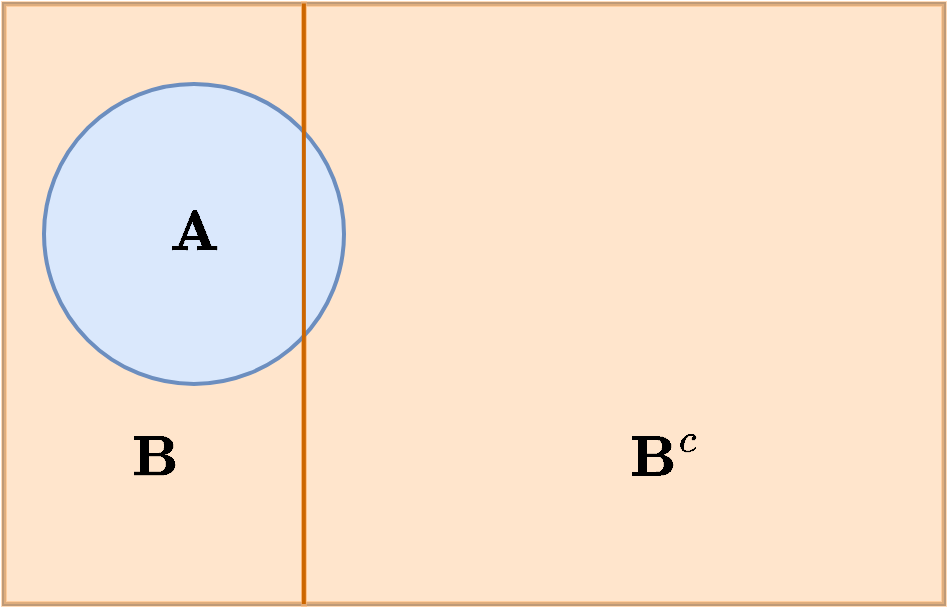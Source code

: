 <mxfile version="20.3.0" type="device"><diagram id="iNSDWAqDzrjI0HOQl_qb" name="Page-1"><mxGraphModel dx="689" dy="1221" grid="1" gridSize="10" guides="1" tooltips="1" connect="1" arrows="1" fold="1" page="1" pageScale="1" pageWidth="850" pageHeight="1100" math="1" shadow="0"><root><mxCell id="0"/><mxCell id="1" parent="0"/><mxCell id="0rlCRViXesMUhfK-X_jV-4" value="" style="rounded=0;whiteSpace=wrap;html=1;strokeWidth=2;opacity=50;fillColor=none;" parent="1" vertex="1"><mxGeometry x="190" y="250" width="470" height="300" as="geometry"/></mxCell><mxCell id="3pIMMPW5VwwEE0cIxbq0-1" value="" style="rounded=0;whiteSpace=wrap;html=1;strokeWidth=3;fontSize=52;fillColor=#ffcc99;direction=south;strokeColor=#FFB570;opacity=50;" parent="1" vertex="1"><mxGeometry x="190" y="250" width="150" height="300" as="geometry"/></mxCell><mxCell id="3pIMMPW5VwwEE0cIxbq0-3" value="" style="rounded=0;whiteSpace=wrap;html=1;strokeWidth=3;fontSize=52;fillColor=#ffcc99;direction=south;strokeColor=#FFB570;opacity=50;" parent="1" vertex="1"><mxGeometry x="340" y="250" width="320" height="300" as="geometry"/></mxCell><mxCell id="0rlCRViXesMUhfK-X_jV-1" value="" style="ellipse;whiteSpace=wrap;html=1;fillColor=#dae8fc;strokeColor=#6c8ebf;strokeWidth=2;" parent="1" vertex="1"><mxGeometry x="210" y="290" width="150" height="150" as="geometry"/></mxCell><mxCell id="3pIMMPW5VwwEE0cIxbq0-9" value="&lt;span style=&quot;font-size: 24px;&quot;&gt;$$\textbf{B}$$&lt;/span&gt;" style="text;html=1;strokeColor=none;fillColor=none;align=center;verticalAlign=middle;whiteSpace=wrap;rounded=0;fontSize=24;" parent="1" vertex="1"><mxGeometry x="234.75" y="461.5" width="60.5" height="33" as="geometry"/></mxCell><mxCell id="0rlCRViXesMUhfK-X_jV-3" value="&lt;span style=&quot;font-size: 24px;&quot;&gt;$$\textbf{A}$$&lt;/span&gt;" style="text;html=1;strokeColor=none;fillColor=none;align=center;verticalAlign=middle;whiteSpace=wrap;rounded=0;fontSize=24;" parent="1" vertex="1"><mxGeometry x="254.75" y="348.5" width="60.5" height="33" as="geometry"/></mxCell><mxCell id="OSuLdFuBp-q5p3dC5Jl0-1" value="&lt;span style=&quot;font-size: 24px;&quot;&gt;$$\textbf{B}^c$$&lt;/span&gt;" style="text;html=1;strokeColor=none;fillColor=none;align=center;verticalAlign=middle;whiteSpace=wrap;rounded=0;fontSize=24;" vertex="1" parent="1"><mxGeometry x="490" y="461.5" width="60.5" height="33" as="geometry"/></mxCell><mxCell id="OSuLdFuBp-q5p3dC5Jl0-2" value="" style="endArrow=none;html=1;rounded=0;fontSize=52;entryX=0.319;entryY=-0.001;entryDx=0;entryDy=0;entryPerimeter=0;exitX=0.319;exitY=1;exitDx=0;exitDy=0;exitPerimeter=0;strokeWidth=2;strokeColor=#CC6600;" edge="1" parent="1" source="0rlCRViXesMUhfK-X_jV-4" target="0rlCRViXesMUhfK-X_jV-4"><mxGeometry width="50" height="50" relative="1" as="geometry"><mxPoint x="400" y="1010" as="sourcePoint"/><mxPoint x="450" y="960" as="targetPoint"/></mxGeometry></mxCell></root></mxGraphModel></diagram></mxfile>